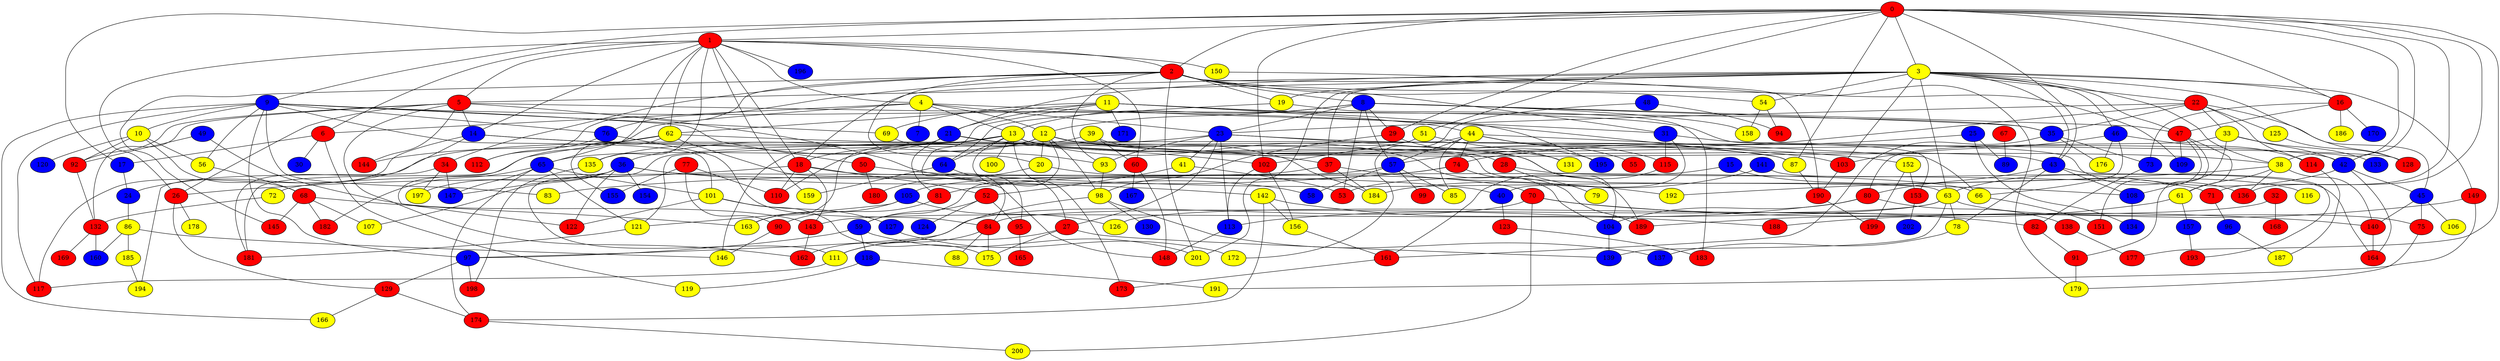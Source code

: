 graph {
0 [style = filled fillcolor = red];
1 [style = filled fillcolor = red];
2 [style = filled fillcolor = red];
3 [style = filled fillcolor = yellow];
4 [style = filled fillcolor = yellow];
5 [style = filled fillcolor = red];
6 [style = filled fillcolor = red];
7 [style = filled fillcolor = blue];
8 [style = filled fillcolor = blue];
9 [style = filled fillcolor = blue];
10 [style = filled fillcolor = yellow];
11 [style = filled fillcolor = yellow];
12 [style = filled fillcolor = yellow];
13 [style = filled fillcolor = yellow];
14 [style = filled fillcolor = blue];
15 [style = filled fillcolor = blue];
16 [style = filled fillcolor = red];
17 [style = filled fillcolor = blue];
18 [style = filled fillcolor = red];
19 [style = filled fillcolor = yellow];
20 [style = filled fillcolor = yellow];
21 [style = filled fillcolor = blue];
22 [style = filled fillcolor = red];
23 [style = filled fillcolor = blue];
24 [style = filled fillcolor = blue];
25 [style = filled fillcolor = blue];
26 [style = filled fillcolor = red];
27 [style = filled fillcolor = red];
28 [style = filled fillcolor = red];
29 [style = filled fillcolor = red];
30 [style = filled fillcolor = blue];
31 [style = filled fillcolor = blue];
32 [style = filled fillcolor = red];
33 [style = filled fillcolor = yellow];
34 [style = filled fillcolor = red];
35 [style = filled fillcolor = blue];
36 [style = filled fillcolor = blue];
37 [style = filled fillcolor = red];
38 [style = filled fillcolor = yellow];
39 [style = filled fillcolor = yellow];
40 [style = filled fillcolor = blue];
41 [style = filled fillcolor = yellow];
42 [style = filled fillcolor = blue];
43 [style = filled fillcolor = blue];
44 [style = filled fillcolor = yellow];
45 [style = filled fillcolor = blue];
46 [style = filled fillcolor = blue];
47 [style = filled fillcolor = red];
48 [style = filled fillcolor = blue];
49 [style = filled fillcolor = blue];
50 [style = filled fillcolor = red];
51 [style = filled fillcolor = yellow];
52 [style = filled fillcolor = red];
53 [style = filled fillcolor = red];
54 [style = filled fillcolor = yellow];
55 [style = filled fillcolor = red];
56 [style = filled fillcolor = yellow];
57 [style = filled fillcolor = blue];
58 [style = filled fillcolor = blue];
59 [style = filled fillcolor = blue];
60 [style = filled fillcolor = red];
61 [style = filled fillcolor = yellow];
62 [style = filled fillcolor = yellow];
63 [style = filled fillcolor = yellow];
64 [style = filled fillcolor = blue];
65 [style = filled fillcolor = blue];
66 [style = filled fillcolor = yellow];
67 [style = filled fillcolor = red];
68 [style = filled fillcolor = red];
69 [style = filled fillcolor = yellow];
70 [style = filled fillcolor = red];
71 [style = filled fillcolor = red];
72 [style = filled fillcolor = yellow];
73 [style = filled fillcolor = blue];
74 [style = filled fillcolor = red];
75 [style = filled fillcolor = red];
76 [style = filled fillcolor = blue];
77 [style = filled fillcolor = red];
78 [style = filled fillcolor = yellow];
79 [style = filled fillcolor = yellow];
80 [style = filled fillcolor = red];
81 [style = filled fillcolor = red];
82 [style = filled fillcolor = red];
83 [style = filled fillcolor = yellow];
84 [style = filled fillcolor = red];
85 [style = filled fillcolor = yellow];
86 [style = filled fillcolor = yellow];
87 [style = filled fillcolor = yellow];
88 [style = filled fillcolor = yellow];
89 [style = filled fillcolor = blue];
90 [style = filled fillcolor = red];
91 [style = filled fillcolor = red];
92 [style = filled fillcolor = red];
93 [style = filled fillcolor = yellow];
94 [style = filled fillcolor = red];
95 [style = filled fillcolor = red];
96 [style = filled fillcolor = blue];
97 [style = filled fillcolor = blue];
98 [style = filled fillcolor = yellow];
99 [style = filled fillcolor = red];
100 [style = filled fillcolor = yellow];
101 [style = filled fillcolor = yellow];
102 [style = filled fillcolor = red];
103 [style = filled fillcolor = red];
104 [style = filled fillcolor = blue];
105 [style = filled fillcolor = blue];
106 [style = filled fillcolor = yellow];
107 [style = filled fillcolor = yellow];
108 [style = filled fillcolor = blue];
109 [style = filled fillcolor = blue];
110 [style = filled fillcolor = red];
111 [style = filled fillcolor = yellow];
112 [style = filled fillcolor = red];
113 [style = filled fillcolor = blue];
114 [style = filled fillcolor = red];
115 [style = filled fillcolor = red];
116 [style = filled fillcolor = yellow];
117 [style = filled fillcolor = red];
118 [style = filled fillcolor = blue];
119 [style = filled fillcolor = yellow];
120 [style = filled fillcolor = blue];
121 [style = filled fillcolor = yellow];
122 [style = filled fillcolor = red];
123 [style = filled fillcolor = red];
124 [style = filled fillcolor = blue];
125 [style = filled fillcolor = yellow];
126 [style = filled fillcolor = yellow];
127 [style = filled fillcolor = blue];
128 [style = filled fillcolor = red];
129 [style = filled fillcolor = red];
130 [style = filled fillcolor = blue];
131 [style = filled fillcolor = yellow];
132 [style = filled fillcolor = red];
133 [style = filled fillcolor = blue];
134 [style = filled fillcolor = blue];
135 [style = filled fillcolor = yellow];
136 [style = filled fillcolor = red];
137 [style = filled fillcolor = blue];
138 [style = filled fillcolor = red];
139 [style = filled fillcolor = blue];
140 [style = filled fillcolor = red];
141 [style = filled fillcolor = blue];
142 [style = filled fillcolor = yellow];
143 [style = filled fillcolor = red];
144 [style = filled fillcolor = red];
145 [style = filled fillcolor = red];
146 [style = filled fillcolor = yellow];
147 [style = filled fillcolor = blue];
148 [style = filled fillcolor = red];
149 [style = filled fillcolor = red];
150 [style = filled fillcolor = yellow];
151 [style = filled fillcolor = red];
152 [style = filled fillcolor = yellow];
153 [style = filled fillcolor = red];
154 [style = filled fillcolor = blue];
155 [style = filled fillcolor = blue];
156 [style = filled fillcolor = yellow];
157 [style = filled fillcolor = blue];
158 [style = filled fillcolor = yellow];
159 [style = filled fillcolor = yellow];
160 [style = filled fillcolor = blue];
161 [style = filled fillcolor = red];
162 [style = filled fillcolor = red];
163 [style = filled fillcolor = yellow];
164 [style = filled fillcolor = red];
165 [style = filled fillcolor = red];
166 [style = filled fillcolor = yellow];
167 [style = filled fillcolor = blue];
168 [style = filled fillcolor = red];
169 [style = filled fillcolor = red];
170 [style = filled fillcolor = blue];
171 [style = filled fillcolor = blue];
172 [style = filled fillcolor = yellow];
173 [style = filled fillcolor = red];
174 [style = filled fillcolor = red];
175 [style = filled fillcolor = yellow];
176 [style = filled fillcolor = yellow];
177 [style = filled fillcolor = red];
178 [style = filled fillcolor = yellow];
179 [style = filled fillcolor = yellow];
180 [style = filled fillcolor = red];
181 [style = filled fillcolor = red];
182 [style = filled fillcolor = red];
183 [style = filled fillcolor = red];
184 [style = filled fillcolor = yellow];
185 [style = filled fillcolor = yellow];
186 [style = filled fillcolor = yellow];
187 [style = filled fillcolor = yellow];
188 [style = filled fillcolor = red];
189 [style = filled fillcolor = red];
190 [style = filled fillcolor = red];
191 [style = filled fillcolor = yellow];
192 [style = filled fillcolor = yellow];
193 [style = filled fillcolor = red];
194 [style = filled fillcolor = yellow];
195 [style = filled fillcolor = blue];
196 [style = filled fillcolor = blue];
197 [style = filled fillcolor = yellow];
198 [style = filled fillcolor = red];
199 [style = filled fillcolor = red];
200 [style = filled fillcolor = yellow];
201 [style = filled fillcolor = yellow];
202 [style = filled fillcolor = blue];
0 -- 17;
0 -- 16;
0 -- 9;
0 -- 3;
0 -- 2;
0 -- 1;
0 -- 29;
0 -- 38;
0 -- 42;
0 -- 43;
0 -- 51;
0 -- 71;
0 -- 87;
0 -- 102;
0 -- 136;
0 -- 177;
1 -- 2;
1 -- 4;
1 -- 5;
1 -- 6;
1 -- 14;
1 -- 18;
1 -- 26;
1 -- 60;
1 -- 62;
1 -- 65;
1 -- 135;
1 -- 150;
1 -- 159;
1 -- 196;
2 -- 8;
2 -- 19;
2 -- 20;
2 -- 31;
2 -- 34;
2 -- 54;
2 -- 76;
2 -- 93;
2 -- 109;
2 -- 112;
2 -- 145;
2 -- 190;
2 -- 201;
3 -- 5;
3 -- 16;
3 -- 18;
3 -- 19;
3 -- 21;
3 -- 22;
3 -- 37;
3 -- 38;
3 -- 43;
3 -- 46;
3 -- 47;
3 -- 54;
3 -- 63;
3 -- 103;
3 -- 128;
3 -- 149;
3 -- 201;
4 -- 6;
4 -- 7;
4 -- 12;
4 -- 13;
4 -- 23;
4 -- 31;
4 -- 122;
5 -- 14;
5 -- 26;
5 -- 35;
5 -- 58;
5 -- 92;
5 -- 132;
5 -- 144;
5 -- 162;
6 -- 17;
6 -- 30;
6 -- 119;
8 -- 12;
8 -- 13;
8 -- 23;
8 -- 29;
8 -- 35;
8 -- 47;
8 -- 53;
8 -- 57;
8 -- 158;
9 -- 10;
9 -- 50;
9 -- 56;
9 -- 69;
9 -- 76;
9 -- 83;
9 -- 87;
9 -- 97;
9 -- 101;
9 -- 117;
9 -- 166;
10 -- 56;
10 -- 68;
10 -- 92;
10 -- 120;
11 -- 21;
11 -- 44;
11 -- 62;
11 -- 69;
11 -- 84;
11 -- 153;
11 -- 171;
11 -- 195;
12 -- 18;
12 -- 20;
12 -- 38;
12 -- 59;
12 -- 65;
12 -- 98;
12 -- 103;
12 -- 184;
12 -- 189;
13 -- 24;
13 -- 27;
13 -- 28;
13 -- 36;
13 -- 42;
13 -- 43;
13 -- 64;
13 -- 100;
13 -- 104;
13 -- 146;
13 -- 163;
13 -- 173;
14 -- 37;
14 -- 63;
14 -- 117;
14 -- 181;
15 -- 53;
15 -- 116;
16 -- 47;
16 -- 73;
16 -- 170;
16 -- 186;
17 -- 24;
18 -- 26;
18 -- 52;
18 -- 66;
18 -- 110;
18 -- 143;
19 -- 64;
19 -- 183;
20 -- 70;
20 -- 180;
21 -- 81;
21 -- 102;
21 -- 135;
21 -- 152;
22 -- 23;
22 -- 33;
22 -- 35;
22 -- 45;
22 -- 57;
22 -- 114;
22 -- 125;
23 -- 27;
23 -- 41;
23 -- 93;
23 -- 104;
23 -- 111;
23 -- 113;
23 -- 128;
24 -- 86;
25 -- 74;
25 -- 89;
25 -- 134;
26 -- 129;
26 -- 178;
27 -- 111;
27 -- 139;
27 -- 175;
28 -- 71;
28 -- 79;
29 -- 98;
29 -- 195;
31 -- 40;
31 -- 115;
31 -- 136;
32 -- 126;
32 -- 168;
33 -- 42;
33 -- 80;
33 -- 108;
33 -- 133;
34 -- 147;
34 -- 194;
34 -- 197;
35 -- 73;
35 -- 161;
35 -- 176;
36 -- 40;
36 -- 107;
36 -- 122;
36 -- 142;
36 -- 147;
36 -- 154;
36 -- 197;
37 -- 105;
37 -- 184;
37 -- 192;
38 -- 61;
38 -- 136;
38 -- 140;
38 -- 192;
39 -- 60;
39 -- 110;
39 -- 131;
40 -- 123;
41 -- 52;
41 -- 53;
42 -- 45;
42 -- 63;
42 -- 164;
43 -- 78;
43 -- 80;
43 -- 108;
43 -- 193;
44 -- 55;
44 -- 57;
44 -- 66;
44 -- 74;
44 -- 85;
44 -- 115;
44 -- 121;
45 -- 75;
45 -- 106;
45 -- 140;
46 -- 66;
46 -- 103;
46 -- 114;
46 -- 176;
47 -- 61;
47 -- 91;
47 -- 109;
47 -- 151;
48 -- 94;
48 -- 172;
49 -- 92;
49 -- 143;
50 -- 108;
50 -- 180;
51 -- 102;
51 -- 131;
52 -- 59;
52 -- 95;
52 -- 124;
54 -- 94;
54 -- 158;
56 -- 68;
57 -- 58;
57 -- 72;
57 -- 85;
57 -- 99;
59 -- 97;
59 -- 118;
59 -- 201;
60 -- 148;
60 -- 167;
61 -- 157;
61 -- 189;
62 -- 87;
62 -- 144;
62 -- 148;
62 -- 155;
62 -- 181;
63 -- 75;
63 -- 78;
63 -- 84;
63 -- 139;
63 -- 143;
64 -- 95;
64 -- 159;
65 -- 101;
65 -- 121;
65 -- 147;
65 -- 174;
65 -- 182;
66 -- 151;
67 -- 89;
68 -- 107;
68 -- 145;
68 -- 163;
68 -- 182;
69 -- 93;
70 -- 82;
70 -- 97;
70 -- 140;
70 -- 200;
71 -- 96;
72 -- 132;
73 -- 82;
74 -- 81;
74 -- 83;
74 -- 189;
75 -- 179;
76 -- 84;
76 -- 112;
77 -- 90;
77 -- 110;
77 -- 155;
78 -- 137;
80 -- 104;
80 -- 113;
80 -- 138;
81 -- 90;
82 -- 91;
84 -- 88;
84 -- 111;
84 -- 175;
86 -- 146;
86 -- 160;
86 -- 185;
87 -- 190;
90 -- 146;
91 -- 179;
92 -- 132;
93 -- 98;
95 -- 165;
96 -- 187;
97 -- 129;
97 -- 198;
98 -- 130;
98 -- 137;
98 -- 162;
101 -- 122;
101 -- 127;
101 -- 175;
102 -- 113;
102 -- 156;
103 -- 190;
104 -- 139;
105 -- 121;
105 -- 126;
105 -- 163;
108 -- 134;
111 -- 117;
113 -- 148;
114 -- 187;
115 -- 161;
118 -- 119;
118 -- 191;
121 -- 181;
123 -- 183;
125 -- 128;
127 -- 172;
129 -- 166;
129 -- 174;
132 -- 160;
132 -- 169;
135 -- 198;
138 -- 177;
140 -- 164;
141 -- 164;
141 -- 184;
142 -- 156;
142 -- 174;
142 -- 188;
143 -- 162;
149 -- 188;
149 -- 191;
150 -- 179;
152 -- 153;
152 -- 199;
153 -- 202;
156 -- 161;
157 -- 193;
161 -- 173;
174 -- 200;
185 -- 194;
190 -- 199;
}
